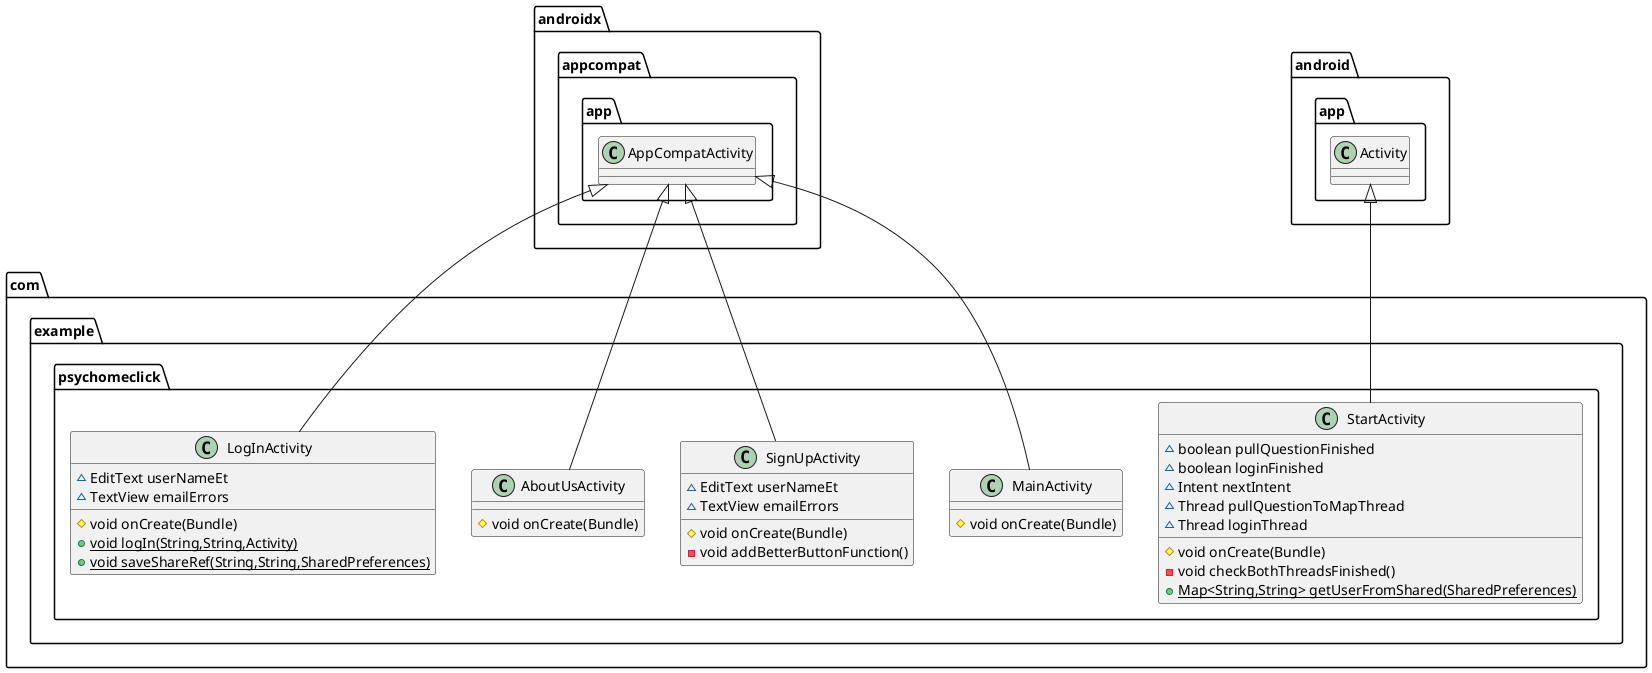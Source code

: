 @startuml
class com.example.psychomeclick.MainActivity {
# void onCreate(Bundle)
}

class com.example.psychomeclick.SignUpActivity {
~ EditText userNameEt
~ TextView emailErrors
# void onCreate(Bundle)
- void addBetterButtonFunction()
}


class com.example.psychomeclick.AboutUsActivity {
# void onCreate(Bundle)
}

class com.example.psychomeclick.StartActivity {
~ boolean pullQuestionFinished
~ boolean loginFinished
~ Intent nextIntent
~ Thread pullQuestionToMapThread
~ Thread loginThread
# void onCreate(Bundle)
- void checkBothThreadsFinished()
+ {static} Map<String,String> getUserFromShared(SharedPreferences)
}


class com.example.psychomeclick.LogInActivity {
~ EditText userNameEt
~ TextView emailErrors
# void onCreate(Bundle)
+ {static} void logIn(String,String,Activity)
+ {static} void saveShareRef(String,String,SharedPreferences)
}




androidx.appcompat.app.AppCompatActivity <|-- com.example.psychomeclick.MainActivity
androidx.appcompat.app.AppCompatActivity <|-- com.example.psychomeclick.SignUpActivity
androidx.appcompat.app.AppCompatActivity <|-- com.example.psychomeclick.AboutUsActivity
android.app.Activity <|-- com.example.psychomeclick.StartActivity
androidx.appcompat.app.AppCompatActivity <|-- com.example.psychomeclick.LogInActivity
@enduml